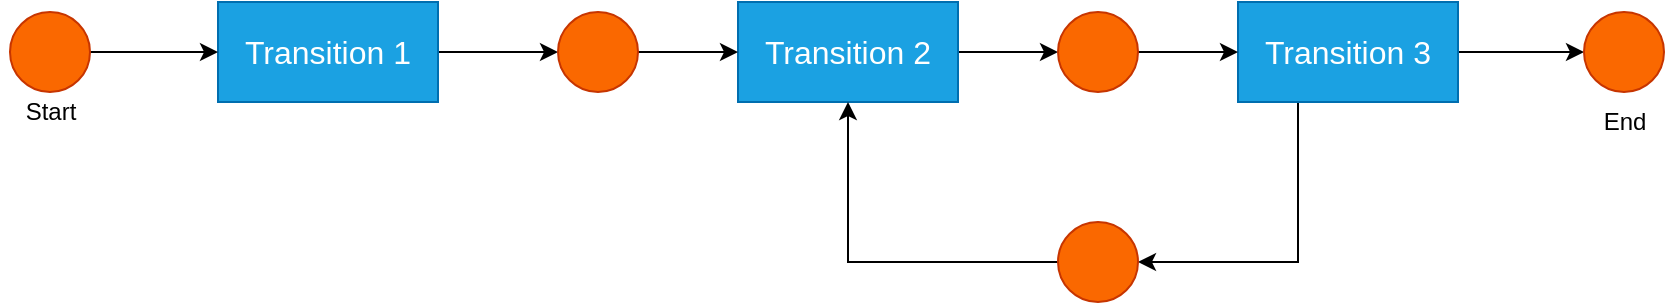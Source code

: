 <mxfile version="22.0.2" type="device">
  <diagram name="Seite-1" id="beFWHwSRqvW78vBcRAKK">
    <mxGraphModel dx="1108" dy="613" grid="1" gridSize="10" guides="1" tooltips="1" connect="1" arrows="1" fold="1" page="1" pageScale="1" pageWidth="827" pageHeight="1169" math="0" shadow="0">
      <root>
        <mxCell id="0" />
        <mxCell id="1" parent="0" />
        <mxCell id="rkL8XJOfAmFmVI4L9c5--6" value="" style="edgeStyle=orthogonalEdgeStyle;rounded=0;orthogonalLoop=1;jettySize=auto;html=1;" edge="1" parent="1" source="rkL8XJOfAmFmVI4L9c5--1" target="rkL8XJOfAmFmVI4L9c5--4">
          <mxGeometry relative="1" as="geometry" />
        </mxCell>
        <mxCell id="rkL8XJOfAmFmVI4L9c5--1" value="&lt;font style=&quot;font-size: 16px;&quot;&gt;Transition 1&lt;/font&gt;" style="rounded=0;whiteSpace=wrap;html=1;fillColor=#1ba1e2;fontColor=#ffffff;strokeColor=#006EAF;" vertex="1" parent="1">
          <mxGeometry x="104" y="160" width="110" height="50" as="geometry" />
        </mxCell>
        <mxCell id="rkL8XJOfAmFmVI4L9c5--8" value="" style="edgeStyle=orthogonalEdgeStyle;rounded=0;orthogonalLoop=1;jettySize=auto;html=1;" edge="1" parent="1" source="rkL8XJOfAmFmVI4L9c5--2" target="rkL8XJOfAmFmVI4L9c5--5">
          <mxGeometry relative="1" as="geometry" />
        </mxCell>
        <mxCell id="rkL8XJOfAmFmVI4L9c5--2" value="&lt;font style=&quot;font-size: 16px;&quot;&gt;Transition 2&lt;/font&gt;" style="rounded=0;whiteSpace=wrap;html=1;fillColor=#1ba1e2;fontColor=#ffffff;strokeColor=#006EAF;" vertex="1" parent="1">
          <mxGeometry x="364" y="160" width="110" height="50" as="geometry" />
        </mxCell>
        <mxCell id="rkL8XJOfAmFmVI4L9c5--11" style="edgeStyle=orthogonalEdgeStyle;rounded=0;orthogonalLoop=1;jettySize=auto;html=1;entryX=1;entryY=0.5;entryDx=0;entryDy=0;" edge="1" parent="1" source="rkL8XJOfAmFmVI4L9c5--3" target="rkL8XJOfAmFmVI4L9c5--10">
          <mxGeometry relative="1" as="geometry">
            <Array as="points">
              <mxPoint x="644" y="290" />
            </Array>
          </mxGeometry>
        </mxCell>
        <mxCell id="rkL8XJOfAmFmVI4L9c5--19" style="edgeStyle=orthogonalEdgeStyle;rounded=0;orthogonalLoop=1;jettySize=auto;html=1;entryX=0;entryY=0.5;entryDx=0;entryDy=0;" edge="1" parent="1" source="rkL8XJOfAmFmVI4L9c5--3" target="rkL8XJOfAmFmVI4L9c5--15">
          <mxGeometry relative="1" as="geometry" />
        </mxCell>
        <mxCell id="rkL8XJOfAmFmVI4L9c5--3" value="&lt;font style=&quot;font-size: 16px;&quot;&gt;Transition 3&lt;/font&gt;" style="rounded=0;whiteSpace=wrap;html=1;fillColor=#1ba1e2;fontColor=#ffffff;strokeColor=#006EAF;" vertex="1" parent="1">
          <mxGeometry x="614" y="160" width="110" height="50" as="geometry" />
        </mxCell>
        <mxCell id="rkL8XJOfAmFmVI4L9c5--7" value="" style="edgeStyle=orthogonalEdgeStyle;rounded=0;orthogonalLoop=1;jettySize=auto;html=1;" edge="1" parent="1" source="rkL8XJOfAmFmVI4L9c5--4" target="rkL8XJOfAmFmVI4L9c5--2">
          <mxGeometry relative="1" as="geometry" />
        </mxCell>
        <mxCell id="rkL8XJOfAmFmVI4L9c5--4" value="" style="ellipse;whiteSpace=wrap;html=1;aspect=fixed;fillColor=#fa6800;fontColor=#000000;strokeColor=#C73500;" vertex="1" parent="1">
          <mxGeometry x="274" y="165" width="40" height="40" as="geometry" />
        </mxCell>
        <mxCell id="rkL8XJOfAmFmVI4L9c5--9" value="" style="edgeStyle=orthogonalEdgeStyle;rounded=0;orthogonalLoop=1;jettySize=auto;html=1;" edge="1" parent="1" source="rkL8XJOfAmFmVI4L9c5--5" target="rkL8XJOfAmFmVI4L9c5--3">
          <mxGeometry relative="1" as="geometry" />
        </mxCell>
        <mxCell id="rkL8XJOfAmFmVI4L9c5--5" value="" style="ellipse;whiteSpace=wrap;html=1;aspect=fixed;fillColor=#fa6800;fontColor=#000000;strokeColor=#C73500;" vertex="1" parent="1">
          <mxGeometry x="524" y="165" width="40" height="40" as="geometry" />
        </mxCell>
        <mxCell id="rkL8XJOfAmFmVI4L9c5--12" style="edgeStyle=orthogonalEdgeStyle;rounded=0;orthogonalLoop=1;jettySize=auto;html=1;entryX=0.5;entryY=1;entryDx=0;entryDy=0;" edge="1" parent="1" source="rkL8XJOfAmFmVI4L9c5--10" target="rkL8XJOfAmFmVI4L9c5--2">
          <mxGeometry relative="1" as="geometry" />
        </mxCell>
        <mxCell id="rkL8XJOfAmFmVI4L9c5--10" value="" style="ellipse;whiteSpace=wrap;html=1;aspect=fixed;fillColor=#fa6800;fontColor=#000000;strokeColor=#C73500;" vertex="1" parent="1">
          <mxGeometry x="524" y="270" width="40" height="40" as="geometry" />
        </mxCell>
        <mxCell id="rkL8XJOfAmFmVI4L9c5--14" value="" style="edgeStyle=orthogonalEdgeStyle;rounded=0;orthogonalLoop=1;jettySize=auto;html=1;" edge="1" parent="1" source="rkL8XJOfAmFmVI4L9c5--13" target="rkL8XJOfAmFmVI4L9c5--1">
          <mxGeometry relative="1" as="geometry" />
        </mxCell>
        <mxCell id="rkL8XJOfAmFmVI4L9c5--13" value="" style="ellipse;whiteSpace=wrap;html=1;aspect=fixed;fillColor=#fa6800;fontColor=#000000;strokeColor=#C73500;" vertex="1" parent="1">
          <mxGeometry y="165" width="40" height="40" as="geometry" />
        </mxCell>
        <mxCell id="rkL8XJOfAmFmVI4L9c5--15" value="" style="ellipse;whiteSpace=wrap;html=1;aspect=fixed;fillColor=#fa6800;fontColor=#000000;strokeColor=#C73500;" vertex="1" parent="1">
          <mxGeometry x="787" y="165" width="40" height="40" as="geometry" />
        </mxCell>
        <mxCell id="rkL8XJOfAmFmVI4L9c5--16" value="End" style="text;html=1;align=center;verticalAlign=middle;resizable=0;points=[];autosize=1;strokeColor=none;fillColor=none;" vertex="1" parent="1">
          <mxGeometry x="787" y="205" width="40" height="30" as="geometry" />
        </mxCell>
        <mxCell id="rkL8XJOfAmFmVI4L9c5--17" value="Start" style="text;html=1;align=center;verticalAlign=middle;resizable=0;points=[];autosize=1;strokeColor=none;fillColor=none;" vertex="1" parent="1">
          <mxGeometry x="-5" y="200" width="50" height="30" as="geometry" />
        </mxCell>
      </root>
    </mxGraphModel>
  </diagram>
</mxfile>
